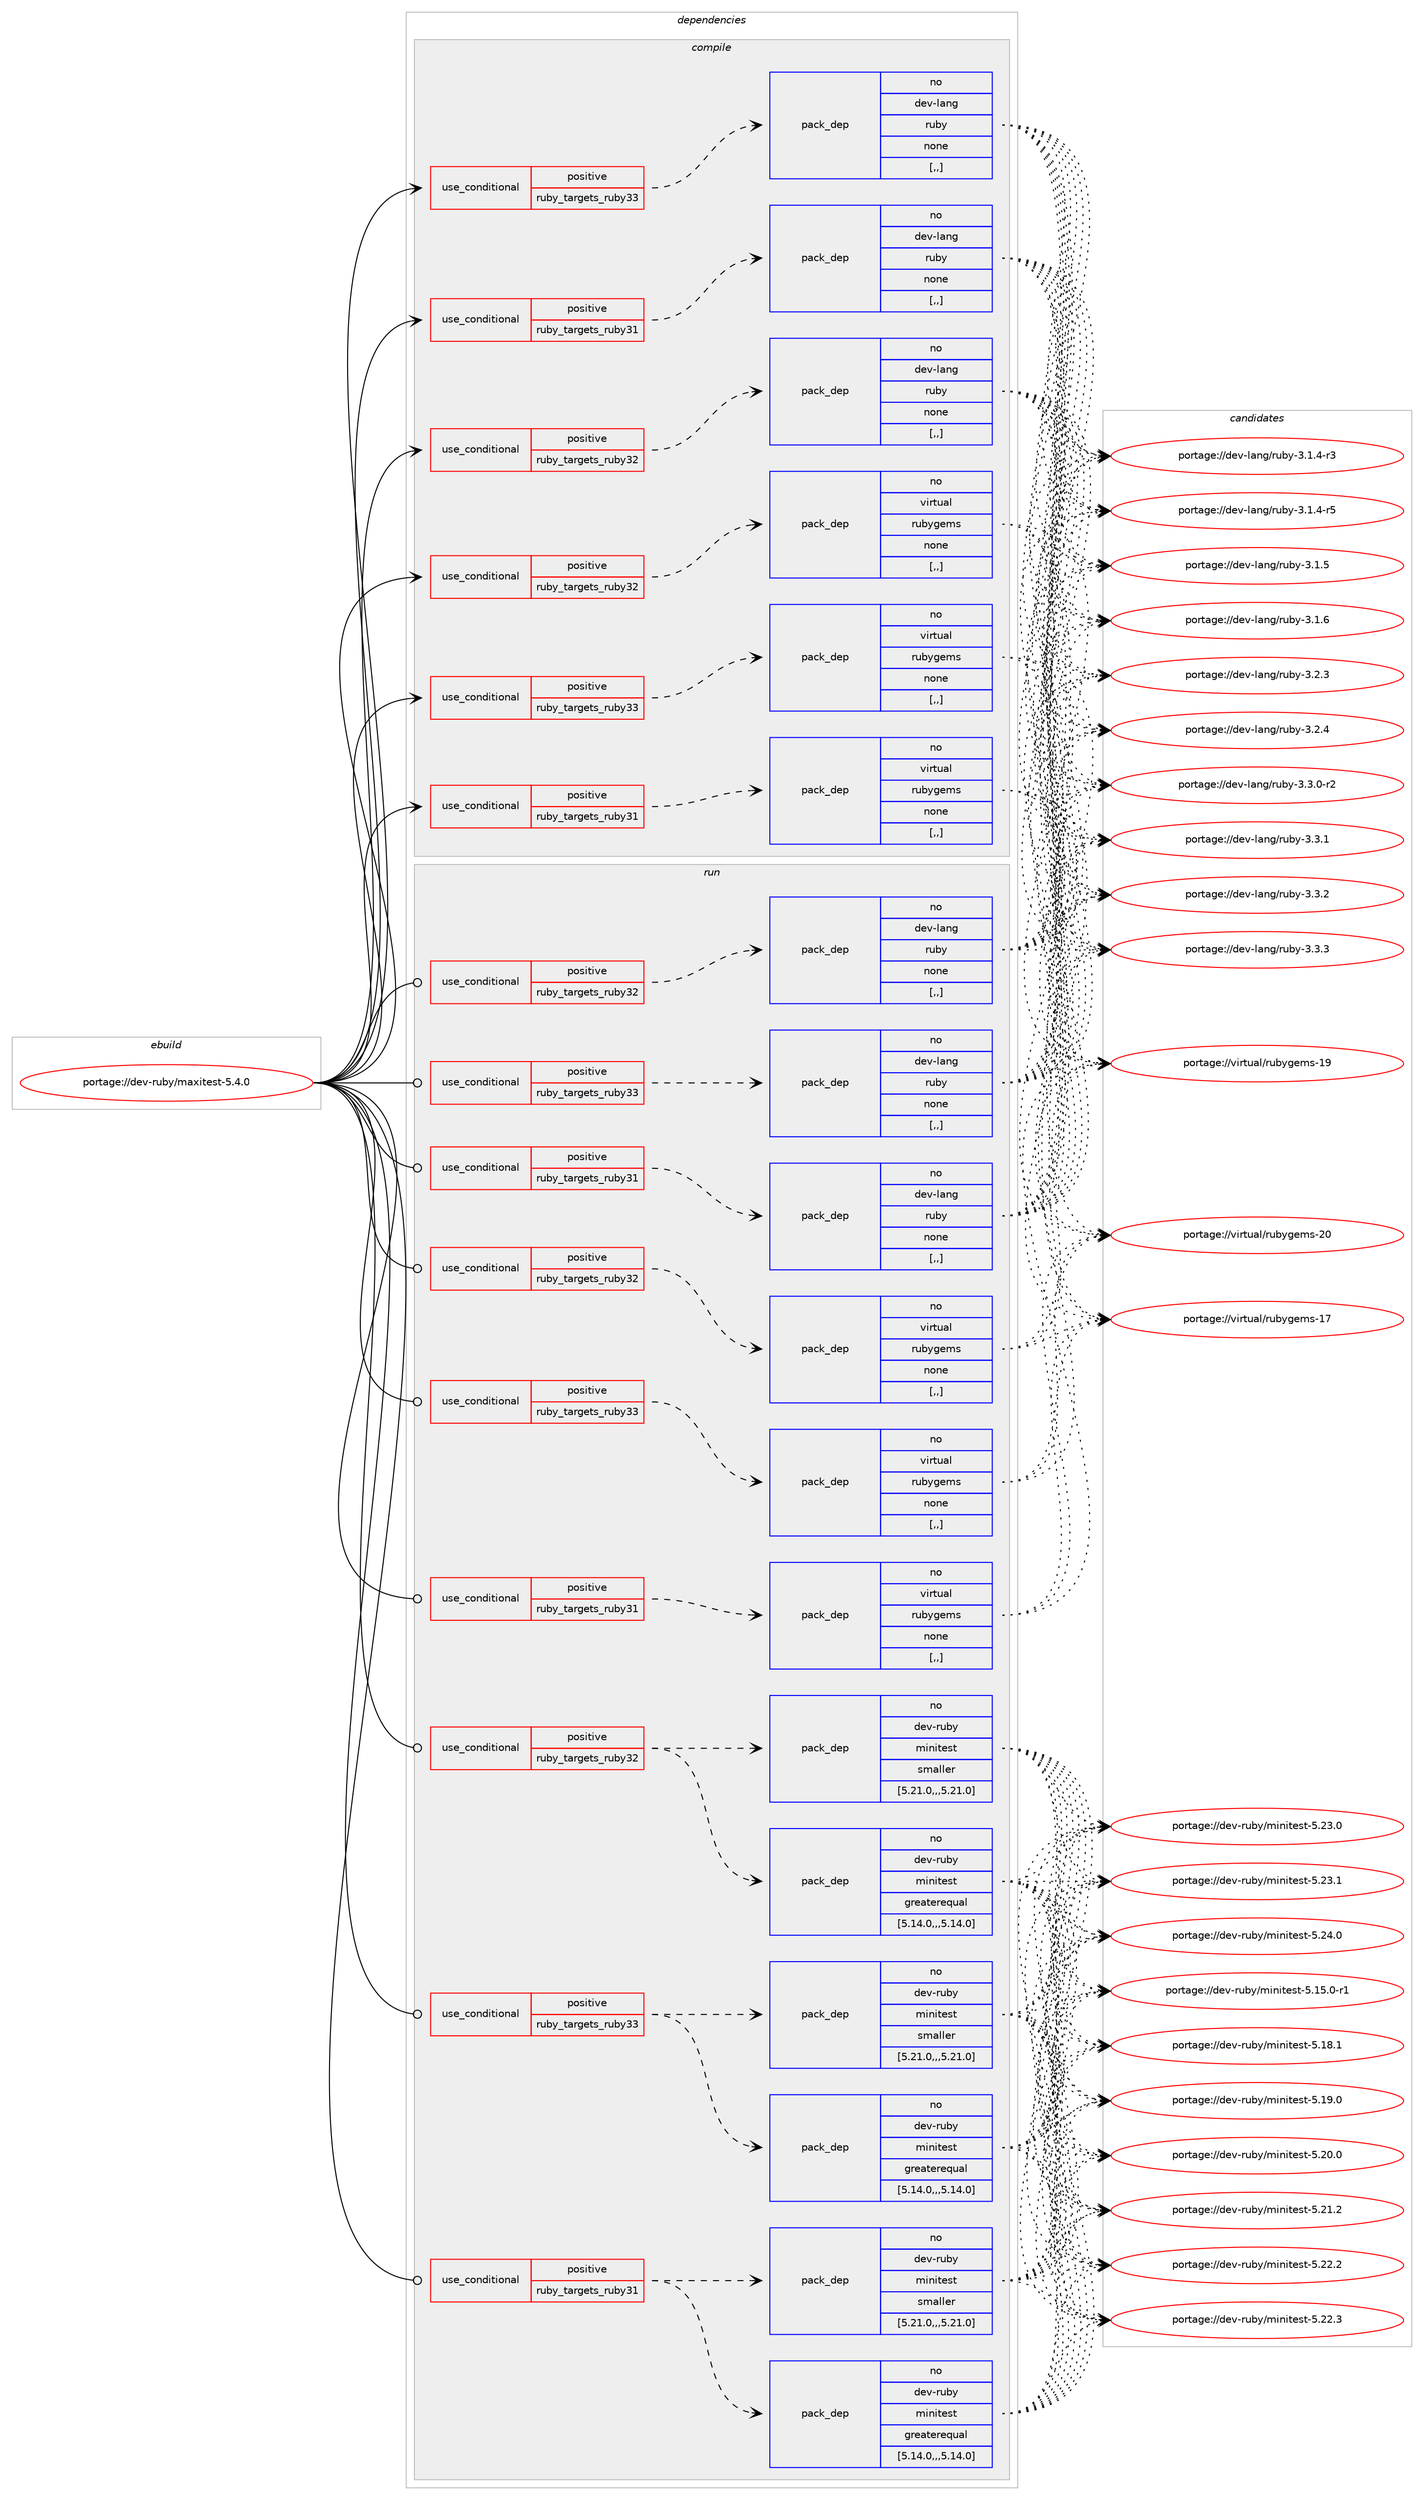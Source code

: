 digraph prolog {

# *************
# Graph options
# *************

newrank=true;
concentrate=true;
compound=true;
graph [rankdir=LR,fontname=Helvetica,fontsize=10,ranksep=1.5];#, ranksep=2.5, nodesep=0.2];
edge  [arrowhead=vee];
node  [fontname=Helvetica,fontsize=10];

# **********
# The ebuild
# **********

subgraph cluster_leftcol {
color=gray;
rank=same;
label=<<i>ebuild</i>>;
id [label="portage://dev-ruby/maxitest-5.4.0", color=red, width=4, href="../dev-ruby/maxitest-5.4.0.svg"];
}

# ****************
# The dependencies
# ****************

subgraph cluster_midcol {
color=gray;
label=<<i>dependencies</i>>;
subgraph cluster_compile {
fillcolor="#eeeeee";
style=filled;
label=<<i>compile</i>>;
subgraph cond49000 {
dependency185279 [label=<<TABLE BORDER="0" CELLBORDER="1" CELLSPACING="0" CELLPADDING="4"><TR><TD ROWSPAN="3" CELLPADDING="10">use_conditional</TD></TR><TR><TD>positive</TD></TR><TR><TD>ruby_targets_ruby31</TD></TR></TABLE>>, shape=none, color=red];
subgraph pack134973 {
dependency185280 [label=<<TABLE BORDER="0" CELLBORDER="1" CELLSPACING="0" CELLPADDING="4" WIDTH="220"><TR><TD ROWSPAN="6" CELLPADDING="30">pack_dep</TD></TR><TR><TD WIDTH="110">no</TD></TR><TR><TD>dev-lang</TD></TR><TR><TD>ruby</TD></TR><TR><TD>none</TD></TR><TR><TD>[,,]</TD></TR></TABLE>>, shape=none, color=blue];
}
dependency185279:e -> dependency185280:w [weight=20,style="dashed",arrowhead="vee"];
}
id:e -> dependency185279:w [weight=20,style="solid",arrowhead="vee"];
subgraph cond49001 {
dependency185281 [label=<<TABLE BORDER="0" CELLBORDER="1" CELLSPACING="0" CELLPADDING="4"><TR><TD ROWSPAN="3" CELLPADDING="10">use_conditional</TD></TR><TR><TD>positive</TD></TR><TR><TD>ruby_targets_ruby31</TD></TR></TABLE>>, shape=none, color=red];
subgraph pack134974 {
dependency185282 [label=<<TABLE BORDER="0" CELLBORDER="1" CELLSPACING="0" CELLPADDING="4" WIDTH="220"><TR><TD ROWSPAN="6" CELLPADDING="30">pack_dep</TD></TR><TR><TD WIDTH="110">no</TD></TR><TR><TD>virtual</TD></TR><TR><TD>rubygems</TD></TR><TR><TD>none</TD></TR><TR><TD>[,,]</TD></TR></TABLE>>, shape=none, color=blue];
}
dependency185281:e -> dependency185282:w [weight=20,style="dashed",arrowhead="vee"];
}
id:e -> dependency185281:w [weight=20,style="solid",arrowhead="vee"];
subgraph cond49002 {
dependency185283 [label=<<TABLE BORDER="0" CELLBORDER="1" CELLSPACING="0" CELLPADDING="4"><TR><TD ROWSPAN="3" CELLPADDING="10">use_conditional</TD></TR><TR><TD>positive</TD></TR><TR><TD>ruby_targets_ruby32</TD></TR></TABLE>>, shape=none, color=red];
subgraph pack134975 {
dependency185284 [label=<<TABLE BORDER="0" CELLBORDER="1" CELLSPACING="0" CELLPADDING="4" WIDTH="220"><TR><TD ROWSPAN="6" CELLPADDING="30">pack_dep</TD></TR><TR><TD WIDTH="110">no</TD></TR><TR><TD>dev-lang</TD></TR><TR><TD>ruby</TD></TR><TR><TD>none</TD></TR><TR><TD>[,,]</TD></TR></TABLE>>, shape=none, color=blue];
}
dependency185283:e -> dependency185284:w [weight=20,style="dashed",arrowhead="vee"];
}
id:e -> dependency185283:w [weight=20,style="solid",arrowhead="vee"];
subgraph cond49003 {
dependency185285 [label=<<TABLE BORDER="0" CELLBORDER="1" CELLSPACING="0" CELLPADDING="4"><TR><TD ROWSPAN="3" CELLPADDING="10">use_conditional</TD></TR><TR><TD>positive</TD></TR><TR><TD>ruby_targets_ruby32</TD></TR></TABLE>>, shape=none, color=red];
subgraph pack134976 {
dependency185286 [label=<<TABLE BORDER="0" CELLBORDER="1" CELLSPACING="0" CELLPADDING="4" WIDTH="220"><TR><TD ROWSPAN="6" CELLPADDING="30">pack_dep</TD></TR><TR><TD WIDTH="110">no</TD></TR><TR><TD>virtual</TD></TR><TR><TD>rubygems</TD></TR><TR><TD>none</TD></TR><TR><TD>[,,]</TD></TR></TABLE>>, shape=none, color=blue];
}
dependency185285:e -> dependency185286:w [weight=20,style="dashed",arrowhead="vee"];
}
id:e -> dependency185285:w [weight=20,style="solid",arrowhead="vee"];
subgraph cond49004 {
dependency185287 [label=<<TABLE BORDER="0" CELLBORDER="1" CELLSPACING="0" CELLPADDING="4"><TR><TD ROWSPAN="3" CELLPADDING="10">use_conditional</TD></TR><TR><TD>positive</TD></TR><TR><TD>ruby_targets_ruby33</TD></TR></TABLE>>, shape=none, color=red];
subgraph pack134977 {
dependency185288 [label=<<TABLE BORDER="0" CELLBORDER="1" CELLSPACING="0" CELLPADDING="4" WIDTH="220"><TR><TD ROWSPAN="6" CELLPADDING="30">pack_dep</TD></TR><TR><TD WIDTH="110">no</TD></TR><TR><TD>dev-lang</TD></TR><TR><TD>ruby</TD></TR><TR><TD>none</TD></TR><TR><TD>[,,]</TD></TR></TABLE>>, shape=none, color=blue];
}
dependency185287:e -> dependency185288:w [weight=20,style="dashed",arrowhead="vee"];
}
id:e -> dependency185287:w [weight=20,style="solid",arrowhead="vee"];
subgraph cond49005 {
dependency185289 [label=<<TABLE BORDER="0" CELLBORDER="1" CELLSPACING="0" CELLPADDING="4"><TR><TD ROWSPAN="3" CELLPADDING="10">use_conditional</TD></TR><TR><TD>positive</TD></TR><TR><TD>ruby_targets_ruby33</TD></TR></TABLE>>, shape=none, color=red];
subgraph pack134978 {
dependency185290 [label=<<TABLE BORDER="0" CELLBORDER="1" CELLSPACING="0" CELLPADDING="4" WIDTH="220"><TR><TD ROWSPAN="6" CELLPADDING="30">pack_dep</TD></TR><TR><TD WIDTH="110">no</TD></TR><TR><TD>virtual</TD></TR><TR><TD>rubygems</TD></TR><TR><TD>none</TD></TR><TR><TD>[,,]</TD></TR></TABLE>>, shape=none, color=blue];
}
dependency185289:e -> dependency185290:w [weight=20,style="dashed",arrowhead="vee"];
}
id:e -> dependency185289:w [weight=20,style="solid",arrowhead="vee"];
}
subgraph cluster_compileandrun {
fillcolor="#eeeeee";
style=filled;
label=<<i>compile and run</i>>;
}
subgraph cluster_run {
fillcolor="#eeeeee";
style=filled;
label=<<i>run</i>>;
subgraph cond49006 {
dependency185291 [label=<<TABLE BORDER="0" CELLBORDER="1" CELLSPACING="0" CELLPADDING="4"><TR><TD ROWSPAN="3" CELLPADDING="10">use_conditional</TD></TR><TR><TD>positive</TD></TR><TR><TD>ruby_targets_ruby31</TD></TR></TABLE>>, shape=none, color=red];
subgraph pack134979 {
dependency185292 [label=<<TABLE BORDER="0" CELLBORDER="1" CELLSPACING="0" CELLPADDING="4" WIDTH="220"><TR><TD ROWSPAN="6" CELLPADDING="30">pack_dep</TD></TR><TR><TD WIDTH="110">no</TD></TR><TR><TD>dev-lang</TD></TR><TR><TD>ruby</TD></TR><TR><TD>none</TD></TR><TR><TD>[,,]</TD></TR></TABLE>>, shape=none, color=blue];
}
dependency185291:e -> dependency185292:w [weight=20,style="dashed",arrowhead="vee"];
}
id:e -> dependency185291:w [weight=20,style="solid",arrowhead="odot"];
subgraph cond49007 {
dependency185293 [label=<<TABLE BORDER="0" CELLBORDER="1" CELLSPACING="0" CELLPADDING="4"><TR><TD ROWSPAN="3" CELLPADDING="10">use_conditional</TD></TR><TR><TD>positive</TD></TR><TR><TD>ruby_targets_ruby31</TD></TR></TABLE>>, shape=none, color=red];
subgraph pack134980 {
dependency185294 [label=<<TABLE BORDER="0" CELLBORDER="1" CELLSPACING="0" CELLPADDING="4" WIDTH="220"><TR><TD ROWSPAN="6" CELLPADDING="30">pack_dep</TD></TR><TR><TD WIDTH="110">no</TD></TR><TR><TD>dev-ruby</TD></TR><TR><TD>minitest</TD></TR><TR><TD>greaterequal</TD></TR><TR><TD>[5.14.0,,,5.14.0]</TD></TR></TABLE>>, shape=none, color=blue];
}
dependency185293:e -> dependency185294:w [weight=20,style="dashed",arrowhead="vee"];
subgraph pack134981 {
dependency185295 [label=<<TABLE BORDER="0" CELLBORDER="1" CELLSPACING="0" CELLPADDING="4" WIDTH="220"><TR><TD ROWSPAN="6" CELLPADDING="30">pack_dep</TD></TR><TR><TD WIDTH="110">no</TD></TR><TR><TD>dev-ruby</TD></TR><TR><TD>minitest</TD></TR><TR><TD>smaller</TD></TR><TR><TD>[5.21.0,,,5.21.0]</TD></TR></TABLE>>, shape=none, color=blue];
}
dependency185293:e -> dependency185295:w [weight=20,style="dashed",arrowhead="vee"];
}
id:e -> dependency185293:w [weight=20,style="solid",arrowhead="odot"];
subgraph cond49008 {
dependency185296 [label=<<TABLE BORDER="0" CELLBORDER="1" CELLSPACING="0" CELLPADDING="4"><TR><TD ROWSPAN="3" CELLPADDING="10">use_conditional</TD></TR><TR><TD>positive</TD></TR><TR><TD>ruby_targets_ruby31</TD></TR></TABLE>>, shape=none, color=red];
subgraph pack134982 {
dependency185297 [label=<<TABLE BORDER="0" CELLBORDER="1" CELLSPACING="0" CELLPADDING="4" WIDTH="220"><TR><TD ROWSPAN="6" CELLPADDING="30">pack_dep</TD></TR><TR><TD WIDTH="110">no</TD></TR><TR><TD>virtual</TD></TR><TR><TD>rubygems</TD></TR><TR><TD>none</TD></TR><TR><TD>[,,]</TD></TR></TABLE>>, shape=none, color=blue];
}
dependency185296:e -> dependency185297:w [weight=20,style="dashed",arrowhead="vee"];
}
id:e -> dependency185296:w [weight=20,style="solid",arrowhead="odot"];
subgraph cond49009 {
dependency185298 [label=<<TABLE BORDER="0" CELLBORDER="1" CELLSPACING="0" CELLPADDING="4"><TR><TD ROWSPAN="3" CELLPADDING="10">use_conditional</TD></TR><TR><TD>positive</TD></TR><TR><TD>ruby_targets_ruby32</TD></TR></TABLE>>, shape=none, color=red];
subgraph pack134983 {
dependency185299 [label=<<TABLE BORDER="0" CELLBORDER="1" CELLSPACING="0" CELLPADDING="4" WIDTH="220"><TR><TD ROWSPAN="6" CELLPADDING="30">pack_dep</TD></TR><TR><TD WIDTH="110">no</TD></TR><TR><TD>dev-lang</TD></TR><TR><TD>ruby</TD></TR><TR><TD>none</TD></TR><TR><TD>[,,]</TD></TR></TABLE>>, shape=none, color=blue];
}
dependency185298:e -> dependency185299:w [weight=20,style="dashed",arrowhead="vee"];
}
id:e -> dependency185298:w [weight=20,style="solid",arrowhead="odot"];
subgraph cond49010 {
dependency185300 [label=<<TABLE BORDER="0" CELLBORDER="1" CELLSPACING="0" CELLPADDING="4"><TR><TD ROWSPAN="3" CELLPADDING="10">use_conditional</TD></TR><TR><TD>positive</TD></TR><TR><TD>ruby_targets_ruby32</TD></TR></TABLE>>, shape=none, color=red];
subgraph pack134984 {
dependency185301 [label=<<TABLE BORDER="0" CELLBORDER="1" CELLSPACING="0" CELLPADDING="4" WIDTH="220"><TR><TD ROWSPAN="6" CELLPADDING="30">pack_dep</TD></TR><TR><TD WIDTH="110">no</TD></TR><TR><TD>dev-ruby</TD></TR><TR><TD>minitest</TD></TR><TR><TD>greaterequal</TD></TR><TR><TD>[5.14.0,,,5.14.0]</TD></TR></TABLE>>, shape=none, color=blue];
}
dependency185300:e -> dependency185301:w [weight=20,style="dashed",arrowhead="vee"];
subgraph pack134985 {
dependency185302 [label=<<TABLE BORDER="0" CELLBORDER="1" CELLSPACING="0" CELLPADDING="4" WIDTH="220"><TR><TD ROWSPAN="6" CELLPADDING="30">pack_dep</TD></TR><TR><TD WIDTH="110">no</TD></TR><TR><TD>dev-ruby</TD></TR><TR><TD>minitest</TD></TR><TR><TD>smaller</TD></TR><TR><TD>[5.21.0,,,5.21.0]</TD></TR></TABLE>>, shape=none, color=blue];
}
dependency185300:e -> dependency185302:w [weight=20,style="dashed",arrowhead="vee"];
}
id:e -> dependency185300:w [weight=20,style="solid",arrowhead="odot"];
subgraph cond49011 {
dependency185303 [label=<<TABLE BORDER="0" CELLBORDER="1" CELLSPACING="0" CELLPADDING="4"><TR><TD ROWSPAN="3" CELLPADDING="10">use_conditional</TD></TR><TR><TD>positive</TD></TR><TR><TD>ruby_targets_ruby32</TD></TR></TABLE>>, shape=none, color=red];
subgraph pack134986 {
dependency185304 [label=<<TABLE BORDER="0" CELLBORDER="1" CELLSPACING="0" CELLPADDING="4" WIDTH="220"><TR><TD ROWSPAN="6" CELLPADDING="30">pack_dep</TD></TR><TR><TD WIDTH="110">no</TD></TR><TR><TD>virtual</TD></TR><TR><TD>rubygems</TD></TR><TR><TD>none</TD></TR><TR><TD>[,,]</TD></TR></TABLE>>, shape=none, color=blue];
}
dependency185303:e -> dependency185304:w [weight=20,style="dashed",arrowhead="vee"];
}
id:e -> dependency185303:w [weight=20,style="solid",arrowhead="odot"];
subgraph cond49012 {
dependency185305 [label=<<TABLE BORDER="0" CELLBORDER="1" CELLSPACING="0" CELLPADDING="4"><TR><TD ROWSPAN="3" CELLPADDING="10">use_conditional</TD></TR><TR><TD>positive</TD></TR><TR><TD>ruby_targets_ruby33</TD></TR></TABLE>>, shape=none, color=red];
subgraph pack134987 {
dependency185306 [label=<<TABLE BORDER="0" CELLBORDER="1" CELLSPACING="0" CELLPADDING="4" WIDTH="220"><TR><TD ROWSPAN="6" CELLPADDING="30">pack_dep</TD></TR><TR><TD WIDTH="110">no</TD></TR><TR><TD>dev-lang</TD></TR><TR><TD>ruby</TD></TR><TR><TD>none</TD></TR><TR><TD>[,,]</TD></TR></TABLE>>, shape=none, color=blue];
}
dependency185305:e -> dependency185306:w [weight=20,style="dashed",arrowhead="vee"];
}
id:e -> dependency185305:w [weight=20,style="solid",arrowhead="odot"];
subgraph cond49013 {
dependency185307 [label=<<TABLE BORDER="0" CELLBORDER="1" CELLSPACING="0" CELLPADDING="4"><TR><TD ROWSPAN="3" CELLPADDING="10">use_conditional</TD></TR><TR><TD>positive</TD></TR><TR><TD>ruby_targets_ruby33</TD></TR></TABLE>>, shape=none, color=red];
subgraph pack134988 {
dependency185308 [label=<<TABLE BORDER="0" CELLBORDER="1" CELLSPACING="0" CELLPADDING="4" WIDTH="220"><TR><TD ROWSPAN="6" CELLPADDING="30">pack_dep</TD></TR><TR><TD WIDTH="110">no</TD></TR><TR><TD>dev-ruby</TD></TR><TR><TD>minitest</TD></TR><TR><TD>greaterequal</TD></TR><TR><TD>[5.14.0,,,5.14.0]</TD></TR></TABLE>>, shape=none, color=blue];
}
dependency185307:e -> dependency185308:w [weight=20,style="dashed",arrowhead="vee"];
subgraph pack134989 {
dependency185309 [label=<<TABLE BORDER="0" CELLBORDER="1" CELLSPACING="0" CELLPADDING="4" WIDTH="220"><TR><TD ROWSPAN="6" CELLPADDING="30">pack_dep</TD></TR><TR><TD WIDTH="110">no</TD></TR><TR><TD>dev-ruby</TD></TR><TR><TD>minitest</TD></TR><TR><TD>smaller</TD></TR><TR><TD>[5.21.0,,,5.21.0]</TD></TR></TABLE>>, shape=none, color=blue];
}
dependency185307:e -> dependency185309:w [weight=20,style="dashed",arrowhead="vee"];
}
id:e -> dependency185307:w [weight=20,style="solid",arrowhead="odot"];
subgraph cond49014 {
dependency185310 [label=<<TABLE BORDER="0" CELLBORDER="1" CELLSPACING="0" CELLPADDING="4"><TR><TD ROWSPAN="3" CELLPADDING="10">use_conditional</TD></TR><TR><TD>positive</TD></TR><TR><TD>ruby_targets_ruby33</TD></TR></TABLE>>, shape=none, color=red];
subgraph pack134990 {
dependency185311 [label=<<TABLE BORDER="0" CELLBORDER="1" CELLSPACING="0" CELLPADDING="4" WIDTH="220"><TR><TD ROWSPAN="6" CELLPADDING="30">pack_dep</TD></TR><TR><TD WIDTH="110">no</TD></TR><TR><TD>virtual</TD></TR><TR><TD>rubygems</TD></TR><TR><TD>none</TD></TR><TR><TD>[,,]</TD></TR></TABLE>>, shape=none, color=blue];
}
dependency185310:e -> dependency185311:w [weight=20,style="dashed",arrowhead="vee"];
}
id:e -> dependency185310:w [weight=20,style="solid",arrowhead="odot"];
}
}

# **************
# The candidates
# **************

subgraph cluster_choices {
rank=same;
color=gray;
label=<<i>candidates</i>>;

subgraph choice134973 {
color=black;
nodesep=1;
choice100101118451089711010347114117981214551464946524511451 [label="portage://dev-lang/ruby-3.1.4-r3", color=red, width=4,href="../dev-lang/ruby-3.1.4-r3.svg"];
choice100101118451089711010347114117981214551464946524511453 [label="portage://dev-lang/ruby-3.1.4-r5", color=red, width=4,href="../dev-lang/ruby-3.1.4-r5.svg"];
choice10010111845108971101034711411798121455146494653 [label="portage://dev-lang/ruby-3.1.5", color=red, width=4,href="../dev-lang/ruby-3.1.5.svg"];
choice10010111845108971101034711411798121455146494654 [label="portage://dev-lang/ruby-3.1.6", color=red, width=4,href="../dev-lang/ruby-3.1.6.svg"];
choice10010111845108971101034711411798121455146504651 [label="portage://dev-lang/ruby-3.2.3", color=red, width=4,href="../dev-lang/ruby-3.2.3.svg"];
choice10010111845108971101034711411798121455146504652 [label="portage://dev-lang/ruby-3.2.4", color=red, width=4,href="../dev-lang/ruby-3.2.4.svg"];
choice100101118451089711010347114117981214551465146484511450 [label="portage://dev-lang/ruby-3.3.0-r2", color=red, width=4,href="../dev-lang/ruby-3.3.0-r2.svg"];
choice10010111845108971101034711411798121455146514649 [label="portage://dev-lang/ruby-3.3.1", color=red, width=4,href="../dev-lang/ruby-3.3.1.svg"];
choice10010111845108971101034711411798121455146514650 [label="portage://dev-lang/ruby-3.3.2", color=red, width=4,href="../dev-lang/ruby-3.3.2.svg"];
choice10010111845108971101034711411798121455146514651 [label="portage://dev-lang/ruby-3.3.3", color=red, width=4,href="../dev-lang/ruby-3.3.3.svg"];
dependency185280:e -> choice100101118451089711010347114117981214551464946524511451:w [style=dotted,weight="100"];
dependency185280:e -> choice100101118451089711010347114117981214551464946524511453:w [style=dotted,weight="100"];
dependency185280:e -> choice10010111845108971101034711411798121455146494653:w [style=dotted,weight="100"];
dependency185280:e -> choice10010111845108971101034711411798121455146494654:w [style=dotted,weight="100"];
dependency185280:e -> choice10010111845108971101034711411798121455146504651:w [style=dotted,weight="100"];
dependency185280:e -> choice10010111845108971101034711411798121455146504652:w [style=dotted,weight="100"];
dependency185280:e -> choice100101118451089711010347114117981214551465146484511450:w [style=dotted,weight="100"];
dependency185280:e -> choice10010111845108971101034711411798121455146514649:w [style=dotted,weight="100"];
dependency185280:e -> choice10010111845108971101034711411798121455146514650:w [style=dotted,weight="100"];
dependency185280:e -> choice10010111845108971101034711411798121455146514651:w [style=dotted,weight="100"];
}
subgraph choice134974 {
color=black;
nodesep=1;
choice118105114116117971084711411798121103101109115454955 [label="portage://virtual/rubygems-17", color=red, width=4,href="../virtual/rubygems-17.svg"];
choice118105114116117971084711411798121103101109115454957 [label="portage://virtual/rubygems-19", color=red, width=4,href="../virtual/rubygems-19.svg"];
choice118105114116117971084711411798121103101109115455048 [label="portage://virtual/rubygems-20", color=red, width=4,href="../virtual/rubygems-20.svg"];
dependency185282:e -> choice118105114116117971084711411798121103101109115454955:w [style=dotted,weight="100"];
dependency185282:e -> choice118105114116117971084711411798121103101109115454957:w [style=dotted,weight="100"];
dependency185282:e -> choice118105114116117971084711411798121103101109115455048:w [style=dotted,weight="100"];
}
subgraph choice134975 {
color=black;
nodesep=1;
choice100101118451089711010347114117981214551464946524511451 [label="portage://dev-lang/ruby-3.1.4-r3", color=red, width=4,href="../dev-lang/ruby-3.1.4-r3.svg"];
choice100101118451089711010347114117981214551464946524511453 [label="portage://dev-lang/ruby-3.1.4-r5", color=red, width=4,href="../dev-lang/ruby-3.1.4-r5.svg"];
choice10010111845108971101034711411798121455146494653 [label="portage://dev-lang/ruby-3.1.5", color=red, width=4,href="../dev-lang/ruby-3.1.5.svg"];
choice10010111845108971101034711411798121455146494654 [label="portage://dev-lang/ruby-3.1.6", color=red, width=4,href="../dev-lang/ruby-3.1.6.svg"];
choice10010111845108971101034711411798121455146504651 [label="portage://dev-lang/ruby-3.2.3", color=red, width=4,href="../dev-lang/ruby-3.2.3.svg"];
choice10010111845108971101034711411798121455146504652 [label="portage://dev-lang/ruby-3.2.4", color=red, width=4,href="../dev-lang/ruby-3.2.4.svg"];
choice100101118451089711010347114117981214551465146484511450 [label="portage://dev-lang/ruby-3.3.0-r2", color=red, width=4,href="../dev-lang/ruby-3.3.0-r2.svg"];
choice10010111845108971101034711411798121455146514649 [label="portage://dev-lang/ruby-3.3.1", color=red, width=4,href="../dev-lang/ruby-3.3.1.svg"];
choice10010111845108971101034711411798121455146514650 [label="portage://dev-lang/ruby-3.3.2", color=red, width=4,href="../dev-lang/ruby-3.3.2.svg"];
choice10010111845108971101034711411798121455146514651 [label="portage://dev-lang/ruby-3.3.3", color=red, width=4,href="../dev-lang/ruby-3.3.3.svg"];
dependency185284:e -> choice100101118451089711010347114117981214551464946524511451:w [style=dotted,weight="100"];
dependency185284:e -> choice100101118451089711010347114117981214551464946524511453:w [style=dotted,weight="100"];
dependency185284:e -> choice10010111845108971101034711411798121455146494653:w [style=dotted,weight="100"];
dependency185284:e -> choice10010111845108971101034711411798121455146494654:w [style=dotted,weight="100"];
dependency185284:e -> choice10010111845108971101034711411798121455146504651:w [style=dotted,weight="100"];
dependency185284:e -> choice10010111845108971101034711411798121455146504652:w [style=dotted,weight="100"];
dependency185284:e -> choice100101118451089711010347114117981214551465146484511450:w [style=dotted,weight="100"];
dependency185284:e -> choice10010111845108971101034711411798121455146514649:w [style=dotted,weight="100"];
dependency185284:e -> choice10010111845108971101034711411798121455146514650:w [style=dotted,weight="100"];
dependency185284:e -> choice10010111845108971101034711411798121455146514651:w [style=dotted,weight="100"];
}
subgraph choice134976 {
color=black;
nodesep=1;
choice118105114116117971084711411798121103101109115454955 [label="portage://virtual/rubygems-17", color=red, width=4,href="../virtual/rubygems-17.svg"];
choice118105114116117971084711411798121103101109115454957 [label="portage://virtual/rubygems-19", color=red, width=4,href="../virtual/rubygems-19.svg"];
choice118105114116117971084711411798121103101109115455048 [label="portage://virtual/rubygems-20", color=red, width=4,href="../virtual/rubygems-20.svg"];
dependency185286:e -> choice118105114116117971084711411798121103101109115454955:w [style=dotted,weight="100"];
dependency185286:e -> choice118105114116117971084711411798121103101109115454957:w [style=dotted,weight="100"];
dependency185286:e -> choice118105114116117971084711411798121103101109115455048:w [style=dotted,weight="100"];
}
subgraph choice134977 {
color=black;
nodesep=1;
choice100101118451089711010347114117981214551464946524511451 [label="portage://dev-lang/ruby-3.1.4-r3", color=red, width=4,href="../dev-lang/ruby-3.1.4-r3.svg"];
choice100101118451089711010347114117981214551464946524511453 [label="portage://dev-lang/ruby-3.1.4-r5", color=red, width=4,href="../dev-lang/ruby-3.1.4-r5.svg"];
choice10010111845108971101034711411798121455146494653 [label="portage://dev-lang/ruby-3.1.5", color=red, width=4,href="../dev-lang/ruby-3.1.5.svg"];
choice10010111845108971101034711411798121455146494654 [label="portage://dev-lang/ruby-3.1.6", color=red, width=4,href="../dev-lang/ruby-3.1.6.svg"];
choice10010111845108971101034711411798121455146504651 [label="portage://dev-lang/ruby-3.2.3", color=red, width=4,href="../dev-lang/ruby-3.2.3.svg"];
choice10010111845108971101034711411798121455146504652 [label="portage://dev-lang/ruby-3.2.4", color=red, width=4,href="../dev-lang/ruby-3.2.4.svg"];
choice100101118451089711010347114117981214551465146484511450 [label="portage://dev-lang/ruby-3.3.0-r2", color=red, width=4,href="../dev-lang/ruby-3.3.0-r2.svg"];
choice10010111845108971101034711411798121455146514649 [label="portage://dev-lang/ruby-3.3.1", color=red, width=4,href="../dev-lang/ruby-3.3.1.svg"];
choice10010111845108971101034711411798121455146514650 [label="portage://dev-lang/ruby-3.3.2", color=red, width=4,href="../dev-lang/ruby-3.3.2.svg"];
choice10010111845108971101034711411798121455146514651 [label="portage://dev-lang/ruby-3.3.3", color=red, width=4,href="../dev-lang/ruby-3.3.3.svg"];
dependency185288:e -> choice100101118451089711010347114117981214551464946524511451:w [style=dotted,weight="100"];
dependency185288:e -> choice100101118451089711010347114117981214551464946524511453:w [style=dotted,weight="100"];
dependency185288:e -> choice10010111845108971101034711411798121455146494653:w [style=dotted,weight="100"];
dependency185288:e -> choice10010111845108971101034711411798121455146494654:w [style=dotted,weight="100"];
dependency185288:e -> choice10010111845108971101034711411798121455146504651:w [style=dotted,weight="100"];
dependency185288:e -> choice10010111845108971101034711411798121455146504652:w [style=dotted,weight="100"];
dependency185288:e -> choice100101118451089711010347114117981214551465146484511450:w [style=dotted,weight="100"];
dependency185288:e -> choice10010111845108971101034711411798121455146514649:w [style=dotted,weight="100"];
dependency185288:e -> choice10010111845108971101034711411798121455146514650:w [style=dotted,weight="100"];
dependency185288:e -> choice10010111845108971101034711411798121455146514651:w [style=dotted,weight="100"];
}
subgraph choice134978 {
color=black;
nodesep=1;
choice118105114116117971084711411798121103101109115454955 [label="portage://virtual/rubygems-17", color=red, width=4,href="../virtual/rubygems-17.svg"];
choice118105114116117971084711411798121103101109115454957 [label="portage://virtual/rubygems-19", color=red, width=4,href="../virtual/rubygems-19.svg"];
choice118105114116117971084711411798121103101109115455048 [label="portage://virtual/rubygems-20", color=red, width=4,href="../virtual/rubygems-20.svg"];
dependency185290:e -> choice118105114116117971084711411798121103101109115454955:w [style=dotted,weight="100"];
dependency185290:e -> choice118105114116117971084711411798121103101109115454957:w [style=dotted,weight="100"];
dependency185290:e -> choice118105114116117971084711411798121103101109115455048:w [style=dotted,weight="100"];
}
subgraph choice134979 {
color=black;
nodesep=1;
choice100101118451089711010347114117981214551464946524511451 [label="portage://dev-lang/ruby-3.1.4-r3", color=red, width=4,href="../dev-lang/ruby-3.1.4-r3.svg"];
choice100101118451089711010347114117981214551464946524511453 [label="portage://dev-lang/ruby-3.1.4-r5", color=red, width=4,href="../dev-lang/ruby-3.1.4-r5.svg"];
choice10010111845108971101034711411798121455146494653 [label="portage://dev-lang/ruby-3.1.5", color=red, width=4,href="../dev-lang/ruby-3.1.5.svg"];
choice10010111845108971101034711411798121455146494654 [label="portage://dev-lang/ruby-3.1.6", color=red, width=4,href="../dev-lang/ruby-3.1.6.svg"];
choice10010111845108971101034711411798121455146504651 [label="portage://dev-lang/ruby-3.2.3", color=red, width=4,href="../dev-lang/ruby-3.2.3.svg"];
choice10010111845108971101034711411798121455146504652 [label="portage://dev-lang/ruby-3.2.4", color=red, width=4,href="../dev-lang/ruby-3.2.4.svg"];
choice100101118451089711010347114117981214551465146484511450 [label="portage://dev-lang/ruby-3.3.0-r2", color=red, width=4,href="../dev-lang/ruby-3.3.0-r2.svg"];
choice10010111845108971101034711411798121455146514649 [label="portage://dev-lang/ruby-3.3.1", color=red, width=4,href="../dev-lang/ruby-3.3.1.svg"];
choice10010111845108971101034711411798121455146514650 [label="portage://dev-lang/ruby-3.3.2", color=red, width=4,href="../dev-lang/ruby-3.3.2.svg"];
choice10010111845108971101034711411798121455146514651 [label="portage://dev-lang/ruby-3.3.3", color=red, width=4,href="../dev-lang/ruby-3.3.3.svg"];
dependency185292:e -> choice100101118451089711010347114117981214551464946524511451:w [style=dotted,weight="100"];
dependency185292:e -> choice100101118451089711010347114117981214551464946524511453:w [style=dotted,weight="100"];
dependency185292:e -> choice10010111845108971101034711411798121455146494653:w [style=dotted,weight="100"];
dependency185292:e -> choice10010111845108971101034711411798121455146494654:w [style=dotted,weight="100"];
dependency185292:e -> choice10010111845108971101034711411798121455146504651:w [style=dotted,weight="100"];
dependency185292:e -> choice10010111845108971101034711411798121455146504652:w [style=dotted,weight="100"];
dependency185292:e -> choice100101118451089711010347114117981214551465146484511450:w [style=dotted,weight="100"];
dependency185292:e -> choice10010111845108971101034711411798121455146514649:w [style=dotted,weight="100"];
dependency185292:e -> choice10010111845108971101034711411798121455146514650:w [style=dotted,weight="100"];
dependency185292:e -> choice10010111845108971101034711411798121455146514651:w [style=dotted,weight="100"];
}
subgraph choice134980 {
color=black;
nodesep=1;
choice100101118451141179812147109105110105116101115116455346495346484511449 [label="portage://dev-ruby/minitest-5.15.0-r1", color=red, width=4,href="../dev-ruby/minitest-5.15.0-r1.svg"];
choice10010111845114117981214710910511010511610111511645534649564649 [label="portage://dev-ruby/minitest-5.18.1", color=red, width=4,href="../dev-ruby/minitest-5.18.1.svg"];
choice10010111845114117981214710910511010511610111511645534649574648 [label="portage://dev-ruby/minitest-5.19.0", color=red, width=4,href="../dev-ruby/minitest-5.19.0.svg"];
choice10010111845114117981214710910511010511610111511645534650484648 [label="portage://dev-ruby/minitest-5.20.0", color=red, width=4,href="../dev-ruby/minitest-5.20.0.svg"];
choice10010111845114117981214710910511010511610111511645534650494650 [label="portage://dev-ruby/minitest-5.21.2", color=red, width=4,href="../dev-ruby/minitest-5.21.2.svg"];
choice10010111845114117981214710910511010511610111511645534650504650 [label="portage://dev-ruby/minitest-5.22.2", color=red, width=4,href="../dev-ruby/minitest-5.22.2.svg"];
choice10010111845114117981214710910511010511610111511645534650504651 [label="portage://dev-ruby/minitest-5.22.3", color=red, width=4,href="../dev-ruby/minitest-5.22.3.svg"];
choice10010111845114117981214710910511010511610111511645534650514648 [label="portage://dev-ruby/minitest-5.23.0", color=red, width=4,href="../dev-ruby/minitest-5.23.0.svg"];
choice10010111845114117981214710910511010511610111511645534650514649 [label="portage://dev-ruby/minitest-5.23.1", color=red, width=4,href="../dev-ruby/minitest-5.23.1.svg"];
choice10010111845114117981214710910511010511610111511645534650524648 [label="portage://dev-ruby/minitest-5.24.0", color=red, width=4,href="../dev-ruby/minitest-5.24.0.svg"];
dependency185294:e -> choice100101118451141179812147109105110105116101115116455346495346484511449:w [style=dotted,weight="100"];
dependency185294:e -> choice10010111845114117981214710910511010511610111511645534649564649:w [style=dotted,weight="100"];
dependency185294:e -> choice10010111845114117981214710910511010511610111511645534649574648:w [style=dotted,weight="100"];
dependency185294:e -> choice10010111845114117981214710910511010511610111511645534650484648:w [style=dotted,weight="100"];
dependency185294:e -> choice10010111845114117981214710910511010511610111511645534650494650:w [style=dotted,weight="100"];
dependency185294:e -> choice10010111845114117981214710910511010511610111511645534650504650:w [style=dotted,weight="100"];
dependency185294:e -> choice10010111845114117981214710910511010511610111511645534650504651:w [style=dotted,weight="100"];
dependency185294:e -> choice10010111845114117981214710910511010511610111511645534650514648:w [style=dotted,weight="100"];
dependency185294:e -> choice10010111845114117981214710910511010511610111511645534650514649:w [style=dotted,weight="100"];
dependency185294:e -> choice10010111845114117981214710910511010511610111511645534650524648:w [style=dotted,weight="100"];
}
subgraph choice134981 {
color=black;
nodesep=1;
choice100101118451141179812147109105110105116101115116455346495346484511449 [label="portage://dev-ruby/minitest-5.15.0-r1", color=red, width=4,href="../dev-ruby/minitest-5.15.0-r1.svg"];
choice10010111845114117981214710910511010511610111511645534649564649 [label="portage://dev-ruby/minitest-5.18.1", color=red, width=4,href="../dev-ruby/minitest-5.18.1.svg"];
choice10010111845114117981214710910511010511610111511645534649574648 [label="portage://dev-ruby/minitest-5.19.0", color=red, width=4,href="../dev-ruby/minitest-5.19.0.svg"];
choice10010111845114117981214710910511010511610111511645534650484648 [label="portage://dev-ruby/minitest-5.20.0", color=red, width=4,href="../dev-ruby/minitest-5.20.0.svg"];
choice10010111845114117981214710910511010511610111511645534650494650 [label="portage://dev-ruby/minitest-5.21.2", color=red, width=4,href="../dev-ruby/minitest-5.21.2.svg"];
choice10010111845114117981214710910511010511610111511645534650504650 [label="portage://dev-ruby/minitest-5.22.2", color=red, width=4,href="../dev-ruby/minitest-5.22.2.svg"];
choice10010111845114117981214710910511010511610111511645534650504651 [label="portage://dev-ruby/minitest-5.22.3", color=red, width=4,href="../dev-ruby/minitest-5.22.3.svg"];
choice10010111845114117981214710910511010511610111511645534650514648 [label="portage://dev-ruby/minitest-5.23.0", color=red, width=4,href="../dev-ruby/minitest-5.23.0.svg"];
choice10010111845114117981214710910511010511610111511645534650514649 [label="portage://dev-ruby/minitest-5.23.1", color=red, width=4,href="../dev-ruby/minitest-5.23.1.svg"];
choice10010111845114117981214710910511010511610111511645534650524648 [label="portage://dev-ruby/minitest-5.24.0", color=red, width=4,href="../dev-ruby/minitest-5.24.0.svg"];
dependency185295:e -> choice100101118451141179812147109105110105116101115116455346495346484511449:w [style=dotted,weight="100"];
dependency185295:e -> choice10010111845114117981214710910511010511610111511645534649564649:w [style=dotted,weight="100"];
dependency185295:e -> choice10010111845114117981214710910511010511610111511645534649574648:w [style=dotted,weight="100"];
dependency185295:e -> choice10010111845114117981214710910511010511610111511645534650484648:w [style=dotted,weight="100"];
dependency185295:e -> choice10010111845114117981214710910511010511610111511645534650494650:w [style=dotted,weight="100"];
dependency185295:e -> choice10010111845114117981214710910511010511610111511645534650504650:w [style=dotted,weight="100"];
dependency185295:e -> choice10010111845114117981214710910511010511610111511645534650504651:w [style=dotted,weight="100"];
dependency185295:e -> choice10010111845114117981214710910511010511610111511645534650514648:w [style=dotted,weight="100"];
dependency185295:e -> choice10010111845114117981214710910511010511610111511645534650514649:w [style=dotted,weight="100"];
dependency185295:e -> choice10010111845114117981214710910511010511610111511645534650524648:w [style=dotted,weight="100"];
}
subgraph choice134982 {
color=black;
nodesep=1;
choice118105114116117971084711411798121103101109115454955 [label="portage://virtual/rubygems-17", color=red, width=4,href="../virtual/rubygems-17.svg"];
choice118105114116117971084711411798121103101109115454957 [label="portage://virtual/rubygems-19", color=red, width=4,href="../virtual/rubygems-19.svg"];
choice118105114116117971084711411798121103101109115455048 [label="portage://virtual/rubygems-20", color=red, width=4,href="../virtual/rubygems-20.svg"];
dependency185297:e -> choice118105114116117971084711411798121103101109115454955:w [style=dotted,weight="100"];
dependency185297:e -> choice118105114116117971084711411798121103101109115454957:w [style=dotted,weight="100"];
dependency185297:e -> choice118105114116117971084711411798121103101109115455048:w [style=dotted,weight="100"];
}
subgraph choice134983 {
color=black;
nodesep=1;
choice100101118451089711010347114117981214551464946524511451 [label="portage://dev-lang/ruby-3.1.4-r3", color=red, width=4,href="../dev-lang/ruby-3.1.4-r3.svg"];
choice100101118451089711010347114117981214551464946524511453 [label="portage://dev-lang/ruby-3.1.4-r5", color=red, width=4,href="../dev-lang/ruby-3.1.4-r5.svg"];
choice10010111845108971101034711411798121455146494653 [label="portage://dev-lang/ruby-3.1.5", color=red, width=4,href="../dev-lang/ruby-3.1.5.svg"];
choice10010111845108971101034711411798121455146494654 [label="portage://dev-lang/ruby-3.1.6", color=red, width=4,href="../dev-lang/ruby-3.1.6.svg"];
choice10010111845108971101034711411798121455146504651 [label="portage://dev-lang/ruby-3.2.3", color=red, width=4,href="../dev-lang/ruby-3.2.3.svg"];
choice10010111845108971101034711411798121455146504652 [label="portage://dev-lang/ruby-3.2.4", color=red, width=4,href="../dev-lang/ruby-3.2.4.svg"];
choice100101118451089711010347114117981214551465146484511450 [label="portage://dev-lang/ruby-3.3.0-r2", color=red, width=4,href="../dev-lang/ruby-3.3.0-r2.svg"];
choice10010111845108971101034711411798121455146514649 [label="portage://dev-lang/ruby-3.3.1", color=red, width=4,href="../dev-lang/ruby-3.3.1.svg"];
choice10010111845108971101034711411798121455146514650 [label="portage://dev-lang/ruby-3.3.2", color=red, width=4,href="../dev-lang/ruby-3.3.2.svg"];
choice10010111845108971101034711411798121455146514651 [label="portage://dev-lang/ruby-3.3.3", color=red, width=4,href="../dev-lang/ruby-3.3.3.svg"];
dependency185299:e -> choice100101118451089711010347114117981214551464946524511451:w [style=dotted,weight="100"];
dependency185299:e -> choice100101118451089711010347114117981214551464946524511453:w [style=dotted,weight="100"];
dependency185299:e -> choice10010111845108971101034711411798121455146494653:w [style=dotted,weight="100"];
dependency185299:e -> choice10010111845108971101034711411798121455146494654:w [style=dotted,weight="100"];
dependency185299:e -> choice10010111845108971101034711411798121455146504651:w [style=dotted,weight="100"];
dependency185299:e -> choice10010111845108971101034711411798121455146504652:w [style=dotted,weight="100"];
dependency185299:e -> choice100101118451089711010347114117981214551465146484511450:w [style=dotted,weight="100"];
dependency185299:e -> choice10010111845108971101034711411798121455146514649:w [style=dotted,weight="100"];
dependency185299:e -> choice10010111845108971101034711411798121455146514650:w [style=dotted,weight="100"];
dependency185299:e -> choice10010111845108971101034711411798121455146514651:w [style=dotted,weight="100"];
}
subgraph choice134984 {
color=black;
nodesep=1;
choice100101118451141179812147109105110105116101115116455346495346484511449 [label="portage://dev-ruby/minitest-5.15.0-r1", color=red, width=4,href="../dev-ruby/minitest-5.15.0-r1.svg"];
choice10010111845114117981214710910511010511610111511645534649564649 [label="portage://dev-ruby/minitest-5.18.1", color=red, width=4,href="../dev-ruby/minitest-5.18.1.svg"];
choice10010111845114117981214710910511010511610111511645534649574648 [label="portage://dev-ruby/minitest-5.19.0", color=red, width=4,href="../dev-ruby/minitest-5.19.0.svg"];
choice10010111845114117981214710910511010511610111511645534650484648 [label="portage://dev-ruby/minitest-5.20.0", color=red, width=4,href="../dev-ruby/minitest-5.20.0.svg"];
choice10010111845114117981214710910511010511610111511645534650494650 [label="portage://dev-ruby/minitest-5.21.2", color=red, width=4,href="../dev-ruby/minitest-5.21.2.svg"];
choice10010111845114117981214710910511010511610111511645534650504650 [label="portage://dev-ruby/minitest-5.22.2", color=red, width=4,href="../dev-ruby/minitest-5.22.2.svg"];
choice10010111845114117981214710910511010511610111511645534650504651 [label="portage://dev-ruby/minitest-5.22.3", color=red, width=4,href="../dev-ruby/minitest-5.22.3.svg"];
choice10010111845114117981214710910511010511610111511645534650514648 [label="portage://dev-ruby/minitest-5.23.0", color=red, width=4,href="../dev-ruby/minitest-5.23.0.svg"];
choice10010111845114117981214710910511010511610111511645534650514649 [label="portage://dev-ruby/minitest-5.23.1", color=red, width=4,href="../dev-ruby/minitest-5.23.1.svg"];
choice10010111845114117981214710910511010511610111511645534650524648 [label="portage://dev-ruby/minitest-5.24.0", color=red, width=4,href="../dev-ruby/minitest-5.24.0.svg"];
dependency185301:e -> choice100101118451141179812147109105110105116101115116455346495346484511449:w [style=dotted,weight="100"];
dependency185301:e -> choice10010111845114117981214710910511010511610111511645534649564649:w [style=dotted,weight="100"];
dependency185301:e -> choice10010111845114117981214710910511010511610111511645534649574648:w [style=dotted,weight="100"];
dependency185301:e -> choice10010111845114117981214710910511010511610111511645534650484648:w [style=dotted,weight="100"];
dependency185301:e -> choice10010111845114117981214710910511010511610111511645534650494650:w [style=dotted,weight="100"];
dependency185301:e -> choice10010111845114117981214710910511010511610111511645534650504650:w [style=dotted,weight="100"];
dependency185301:e -> choice10010111845114117981214710910511010511610111511645534650504651:w [style=dotted,weight="100"];
dependency185301:e -> choice10010111845114117981214710910511010511610111511645534650514648:w [style=dotted,weight="100"];
dependency185301:e -> choice10010111845114117981214710910511010511610111511645534650514649:w [style=dotted,weight="100"];
dependency185301:e -> choice10010111845114117981214710910511010511610111511645534650524648:w [style=dotted,weight="100"];
}
subgraph choice134985 {
color=black;
nodesep=1;
choice100101118451141179812147109105110105116101115116455346495346484511449 [label="portage://dev-ruby/minitest-5.15.0-r1", color=red, width=4,href="../dev-ruby/minitest-5.15.0-r1.svg"];
choice10010111845114117981214710910511010511610111511645534649564649 [label="portage://dev-ruby/minitest-5.18.1", color=red, width=4,href="../dev-ruby/minitest-5.18.1.svg"];
choice10010111845114117981214710910511010511610111511645534649574648 [label="portage://dev-ruby/minitest-5.19.0", color=red, width=4,href="../dev-ruby/minitest-5.19.0.svg"];
choice10010111845114117981214710910511010511610111511645534650484648 [label="portage://dev-ruby/minitest-5.20.0", color=red, width=4,href="../dev-ruby/minitest-5.20.0.svg"];
choice10010111845114117981214710910511010511610111511645534650494650 [label="portage://dev-ruby/minitest-5.21.2", color=red, width=4,href="../dev-ruby/minitest-5.21.2.svg"];
choice10010111845114117981214710910511010511610111511645534650504650 [label="portage://dev-ruby/minitest-5.22.2", color=red, width=4,href="../dev-ruby/minitest-5.22.2.svg"];
choice10010111845114117981214710910511010511610111511645534650504651 [label="portage://dev-ruby/minitest-5.22.3", color=red, width=4,href="../dev-ruby/minitest-5.22.3.svg"];
choice10010111845114117981214710910511010511610111511645534650514648 [label="portage://dev-ruby/minitest-5.23.0", color=red, width=4,href="../dev-ruby/minitest-5.23.0.svg"];
choice10010111845114117981214710910511010511610111511645534650514649 [label="portage://dev-ruby/minitest-5.23.1", color=red, width=4,href="../dev-ruby/minitest-5.23.1.svg"];
choice10010111845114117981214710910511010511610111511645534650524648 [label="portage://dev-ruby/minitest-5.24.0", color=red, width=4,href="../dev-ruby/minitest-5.24.0.svg"];
dependency185302:e -> choice100101118451141179812147109105110105116101115116455346495346484511449:w [style=dotted,weight="100"];
dependency185302:e -> choice10010111845114117981214710910511010511610111511645534649564649:w [style=dotted,weight="100"];
dependency185302:e -> choice10010111845114117981214710910511010511610111511645534649574648:w [style=dotted,weight="100"];
dependency185302:e -> choice10010111845114117981214710910511010511610111511645534650484648:w [style=dotted,weight="100"];
dependency185302:e -> choice10010111845114117981214710910511010511610111511645534650494650:w [style=dotted,weight="100"];
dependency185302:e -> choice10010111845114117981214710910511010511610111511645534650504650:w [style=dotted,weight="100"];
dependency185302:e -> choice10010111845114117981214710910511010511610111511645534650504651:w [style=dotted,weight="100"];
dependency185302:e -> choice10010111845114117981214710910511010511610111511645534650514648:w [style=dotted,weight="100"];
dependency185302:e -> choice10010111845114117981214710910511010511610111511645534650514649:w [style=dotted,weight="100"];
dependency185302:e -> choice10010111845114117981214710910511010511610111511645534650524648:w [style=dotted,weight="100"];
}
subgraph choice134986 {
color=black;
nodesep=1;
choice118105114116117971084711411798121103101109115454955 [label="portage://virtual/rubygems-17", color=red, width=4,href="../virtual/rubygems-17.svg"];
choice118105114116117971084711411798121103101109115454957 [label="portage://virtual/rubygems-19", color=red, width=4,href="../virtual/rubygems-19.svg"];
choice118105114116117971084711411798121103101109115455048 [label="portage://virtual/rubygems-20", color=red, width=4,href="../virtual/rubygems-20.svg"];
dependency185304:e -> choice118105114116117971084711411798121103101109115454955:w [style=dotted,weight="100"];
dependency185304:e -> choice118105114116117971084711411798121103101109115454957:w [style=dotted,weight="100"];
dependency185304:e -> choice118105114116117971084711411798121103101109115455048:w [style=dotted,weight="100"];
}
subgraph choice134987 {
color=black;
nodesep=1;
choice100101118451089711010347114117981214551464946524511451 [label="portage://dev-lang/ruby-3.1.4-r3", color=red, width=4,href="../dev-lang/ruby-3.1.4-r3.svg"];
choice100101118451089711010347114117981214551464946524511453 [label="portage://dev-lang/ruby-3.1.4-r5", color=red, width=4,href="../dev-lang/ruby-3.1.4-r5.svg"];
choice10010111845108971101034711411798121455146494653 [label="portage://dev-lang/ruby-3.1.5", color=red, width=4,href="../dev-lang/ruby-3.1.5.svg"];
choice10010111845108971101034711411798121455146494654 [label="portage://dev-lang/ruby-3.1.6", color=red, width=4,href="../dev-lang/ruby-3.1.6.svg"];
choice10010111845108971101034711411798121455146504651 [label="portage://dev-lang/ruby-3.2.3", color=red, width=4,href="../dev-lang/ruby-3.2.3.svg"];
choice10010111845108971101034711411798121455146504652 [label="portage://dev-lang/ruby-3.2.4", color=red, width=4,href="../dev-lang/ruby-3.2.4.svg"];
choice100101118451089711010347114117981214551465146484511450 [label="portage://dev-lang/ruby-3.3.0-r2", color=red, width=4,href="../dev-lang/ruby-3.3.0-r2.svg"];
choice10010111845108971101034711411798121455146514649 [label="portage://dev-lang/ruby-3.3.1", color=red, width=4,href="../dev-lang/ruby-3.3.1.svg"];
choice10010111845108971101034711411798121455146514650 [label="portage://dev-lang/ruby-3.3.2", color=red, width=4,href="../dev-lang/ruby-3.3.2.svg"];
choice10010111845108971101034711411798121455146514651 [label="portage://dev-lang/ruby-3.3.3", color=red, width=4,href="../dev-lang/ruby-3.3.3.svg"];
dependency185306:e -> choice100101118451089711010347114117981214551464946524511451:w [style=dotted,weight="100"];
dependency185306:e -> choice100101118451089711010347114117981214551464946524511453:w [style=dotted,weight="100"];
dependency185306:e -> choice10010111845108971101034711411798121455146494653:w [style=dotted,weight="100"];
dependency185306:e -> choice10010111845108971101034711411798121455146494654:w [style=dotted,weight="100"];
dependency185306:e -> choice10010111845108971101034711411798121455146504651:w [style=dotted,weight="100"];
dependency185306:e -> choice10010111845108971101034711411798121455146504652:w [style=dotted,weight="100"];
dependency185306:e -> choice100101118451089711010347114117981214551465146484511450:w [style=dotted,weight="100"];
dependency185306:e -> choice10010111845108971101034711411798121455146514649:w [style=dotted,weight="100"];
dependency185306:e -> choice10010111845108971101034711411798121455146514650:w [style=dotted,weight="100"];
dependency185306:e -> choice10010111845108971101034711411798121455146514651:w [style=dotted,weight="100"];
}
subgraph choice134988 {
color=black;
nodesep=1;
choice100101118451141179812147109105110105116101115116455346495346484511449 [label="portage://dev-ruby/minitest-5.15.0-r1", color=red, width=4,href="../dev-ruby/minitest-5.15.0-r1.svg"];
choice10010111845114117981214710910511010511610111511645534649564649 [label="portage://dev-ruby/minitest-5.18.1", color=red, width=4,href="../dev-ruby/minitest-5.18.1.svg"];
choice10010111845114117981214710910511010511610111511645534649574648 [label="portage://dev-ruby/minitest-5.19.0", color=red, width=4,href="../dev-ruby/minitest-5.19.0.svg"];
choice10010111845114117981214710910511010511610111511645534650484648 [label="portage://dev-ruby/minitest-5.20.0", color=red, width=4,href="../dev-ruby/minitest-5.20.0.svg"];
choice10010111845114117981214710910511010511610111511645534650494650 [label="portage://dev-ruby/minitest-5.21.2", color=red, width=4,href="../dev-ruby/minitest-5.21.2.svg"];
choice10010111845114117981214710910511010511610111511645534650504650 [label="portage://dev-ruby/minitest-5.22.2", color=red, width=4,href="../dev-ruby/minitest-5.22.2.svg"];
choice10010111845114117981214710910511010511610111511645534650504651 [label="portage://dev-ruby/minitest-5.22.3", color=red, width=4,href="../dev-ruby/minitest-5.22.3.svg"];
choice10010111845114117981214710910511010511610111511645534650514648 [label="portage://dev-ruby/minitest-5.23.0", color=red, width=4,href="../dev-ruby/minitest-5.23.0.svg"];
choice10010111845114117981214710910511010511610111511645534650514649 [label="portage://dev-ruby/minitest-5.23.1", color=red, width=4,href="../dev-ruby/minitest-5.23.1.svg"];
choice10010111845114117981214710910511010511610111511645534650524648 [label="portage://dev-ruby/minitest-5.24.0", color=red, width=4,href="../dev-ruby/minitest-5.24.0.svg"];
dependency185308:e -> choice100101118451141179812147109105110105116101115116455346495346484511449:w [style=dotted,weight="100"];
dependency185308:e -> choice10010111845114117981214710910511010511610111511645534649564649:w [style=dotted,weight="100"];
dependency185308:e -> choice10010111845114117981214710910511010511610111511645534649574648:w [style=dotted,weight="100"];
dependency185308:e -> choice10010111845114117981214710910511010511610111511645534650484648:w [style=dotted,weight="100"];
dependency185308:e -> choice10010111845114117981214710910511010511610111511645534650494650:w [style=dotted,weight="100"];
dependency185308:e -> choice10010111845114117981214710910511010511610111511645534650504650:w [style=dotted,weight="100"];
dependency185308:e -> choice10010111845114117981214710910511010511610111511645534650504651:w [style=dotted,weight="100"];
dependency185308:e -> choice10010111845114117981214710910511010511610111511645534650514648:w [style=dotted,weight="100"];
dependency185308:e -> choice10010111845114117981214710910511010511610111511645534650514649:w [style=dotted,weight="100"];
dependency185308:e -> choice10010111845114117981214710910511010511610111511645534650524648:w [style=dotted,weight="100"];
}
subgraph choice134989 {
color=black;
nodesep=1;
choice100101118451141179812147109105110105116101115116455346495346484511449 [label="portage://dev-ruby/minitest-5.15.0-r1", color=red, width=4,href="../dev-ruby/minitest-5.15.0-r1.svg"];
choice10010111845114117981214710910511010511610111511645534649564649 [label="portage://dev-ruby/minitest-5.18.1", color=red, width=4,href="../dev-ruby/minitest-5.18.1.svg"];
choice10010111845114117981214710910511010511610111511645534649574648 [label="portage://dev-ruby/minitest-5.19.0", color=red, width=4,href="../dev-ruby/minitest-5.19.0.svg"];
choice10010111845114117981214710910511010511610111511645534650484648 [label="portage://dev-ruby/minitest-5.20.0", color=red, width=4,href="../dev-ruby/minitest-5.20.0.svg"];
choice10010111845114117981214710910511010511610111511645534650494650 [label="portage://dev-ruby/minitest-5.21.2", color=red, width=4,href="../dev-ruby/minitest-5.21.2.svg"];
choice10010111845114117981214710910511010511610111511645534650504650 [label="portage://dev-ruby/minitest-5.22.2", color=red, width=4,href="../dev-ruby/minitest-5.22.2.svg"];
choice10010111845114117981214710910511010511610111511645534650504651 [label="portage://dev-ruby/minitest-5.22.3", color=red, width=4,href="../dev-ruby/minitest-5.22.3.svg"];
choice10010111845114117981214710910511010511610111511645534650514648 [label="portage://dev-ruby/minitest-5.23.0", color=red, width=4,href="../dev-ruby/minitest-5.23.0.svg"];
choice10010111845114117981214710910511010511610111511645534650514649 [label="portage://dev-ruby/minitest-5.23.1", color=red, width=4,href="../dev-ruby/minitest-5.23.1.svg"];
choice10010111845114117981214710910511010511610111511645534650524648 [label="portage://dev-ruby/minitest-5.24.0", color=red, width=4,href="../dev-ruby/minitest-5.24.0.svg"];
dependency185309:e -> choice100101118451141179812147109105110105116101115116455346495346484511449:w [style=dotted,weight="100"];
dependency185309:e -> choice10010111845114117981214710910511010511610111511645534649564649:w [style=dotted,weight="100"];
dependency185309:e -> choice10010111845114117981214710910511010511610111511645534649574648:w [style=dotted,weight="100"];
dependency185309:e -> choice10010111845114117981214710910511010511610111511645534650484648:w [style=dotted,weight="100"];
dependency185309:e -> choice10010111845114117981214710910511010511610111511645534650494650:w [style=dotted,weight="100"];
dependency185309:e -> choice10010111845114117981214710910511010511610111511645534650504650:w [style=dotted,weight="100"];
dependency185309:e -> choice10010111845114117981214710910511010511610111511645534650504651:w [style=dotted,weight="100"];
dependency185309:e -> choice10010111845114117981214710910511010511610111511645534650514648:w [style=dotted,weight="100"];
dependency185309:e -> choice10010111845114117981214710910511010511610111511645534650514649:w [style=dotted,weight="100"];
dependency185309:e -> choice10010111845114117981214710910511010511610111511645534650524648:w [style=dotted,weight="100"];
}
subgraph choice134990 {
color=black;
nodesep=1;
choice118105114116117971084711411798121103101109115454955 [label="portage://virtual/rubygems-17", color=red, width=4,href="../virtual/rubygems-17.svg"];
choice118105114116117971084711411798121103101109115454957 [label="portage://virtual/rubygems-19", color=red, width=4,href="../virtual/rubygems-19.svg"];
choice118105114116117971084711411798121103101109115455048 [label="portage://virtual/rubygems-20", color=red, width=4,href="../virtual/rubygems-20.svg"];
dependency185311:e -> choice118105114116117971084711411798121103101109115454955:w [style=dotted,weight="100"];
dependency185311:e -> choice118105114116117971084711411798121103101109115454957:w [style=dotted,weight="100"];
dependency185311:e -> choice118105114116117971084711411798121103101109115455048:w [style=dotted,weight="100"];
}
}

}
